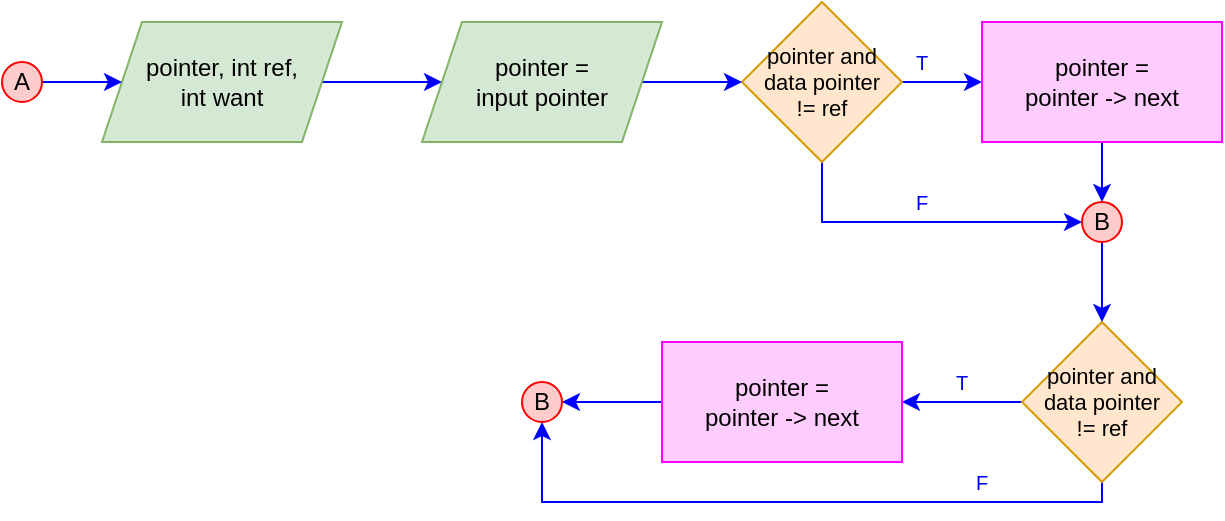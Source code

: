 <mxfile version="20.8.11" type="device" pages="3"><diagram id="GU_egi--gNR71cNjjw7K" name="Updatenode"><mxGraphModel dx="779" dy="653" grid="1" gridSize="10" guides="1" tooltips="1" connect="1" arrows="1" fold="1" page="1" pageScale="1" pageWidth="827" pageHeight="1169" math="0" shadow="0"><root><mxCell id="0"/><mxCell id="1" parent="0"/><mxCell id="Be-Ru1AH4h_CS0MMZ9yy-10" style="edgeStyle=orthogonalEdgeStyle;shape=connector;rounded=0;orthogonalLoop=1;jettySize=auto;html=1;labelBackgroundColor=default;strokeColor=#0000FF;fontFamily=Helvetica;fontSize=10;fontColor=#000000;endArrow=classic;" edge="1" parent="1" source="ZA9F1uUjbqdG_raDn0ou-7" target="Be-Ru1AH4h_CS0MMZ9yy-9"><mxGeometry relative="1" as="geometry"/></mxCell><mxCell id="ZA9F1uUjbqdG_raDn0ou-7" value="pointer, int ref, &lt;br&gt;int want" style="shape=parallelogram;perimeter=parallelogramPerimeter;whiteSpace=wrap;html=1;fixedSize=1;fillColor=#d5e8d4;strokeColor=#82b366;" parent="1" vertex="1"><mxGeometry x="120" y="40" width="120" height="60" as="geometry"/></mxCell><mxCell id="Be-Ru1AH4h_CS0MMZ9yy-12" style="edgeStyle=orthogonalEdgeStyle;shape=connector;rounded=0;orthogonalLoop=1;jettySize=auto;html=1;labelBackgroundColor=default;strokeColor=#0000FF;fontFamily=Helvetica;fontSize=10;fontColor=#000000;endArrow=classic;" edge="1" parent="1" source="ZA9F1uUjbqdG_raDn0ou-27" target="ZA9F1uUjbqdG_raDn0ou-32"><mxGeometry relative="1" as="geometry"/></mxCell><mxCell id="1KVM7Ky1L7DlG7SkCun3-12" style="edgeStyle=orthogonalEdgeStyle;shape=connector;rounded=0;orthogonalLoop=1;jettySize=auto;html=1;labelBackgroundColor=default;strokeColor=#0000FF;fontFamily=Helvetica;fontSize=10;fontColor=#000000;endArrow=classic;" edge="1" parent="1" source="ZA9F1uUjbqdG_raDn0ou-27" target="1KVM7Ky1L7DlG7SkCun3-7"><mxGeometry relative="1" as="geometry"><Array as="points"><mxPoint x="480" y="140"/></Array></mxGeometry></mxCell><mxCell id="ZA9F1uUjbqdG_raDn0ou-27" value="pointer and&lt;br&gt;data pointer&lt;br&gt;!= ref" style="rhombus;whiteSpace=wrap;html=1;strokeColor=#d79b00;fontFamily=Helvetica;fontSize=11;fillColor=#ffe6cc;" parent="1" vertex="1"><mxGeometry x="440" y="30" width="80" height="80" as="geometry"/></mxCell><mxCell id="1KVM7Ky1L7DlG7SkCun3-9" value="" style="edgeStyle=orthogonalEdgeStyle;shape=connector;rounded=0;orthogonalLoop=1;jettySize=auto;html=1;labelBackgroundColor=default;strokeColor=#0000FF;fontFamily=Helvetica;fontSize=10;fontColor=#000000;endArrow=classic;" edge="1" parent="1" source="ZA9F1uUjbqdG_raDn0ou-32" target="1KVM7Ky1L7DlG7SkCun3-7"><mxGeometry relative="1" as="geometry"/></mxCell><mxCell id="ZA9F1uUjbqdG_raDn0ou-32" value="pointer =&lt;br&gt;pointer -&amp;gt; next" style="whiteSpace=wrap;html=1;fillColor=#FFCCFF;strokeColor=#FF00FF;" parent="1" vertex="1"><mxGeometry x="560.0" y="40" width="120" height="60" as="geometry"/></mxCell><mxCell id="Be-Ru1AH4h_CS0MMZ9yy-8" value="" style="edgeStyle=orthogonalEdgeStyle;shape=connector;rounded=0;orthogonalLoop=1;jettySize=auto;html=1;labelBackgroundColor=default;strokeColor=#0000FF;fontFamily=Helvetica;fontSize=10;fontColor=#000000;endArrow=classic;" edge="1" parent="1" source="Be-Ru1AH4h_CS0MMZ9yy-1" target="ZA9F1uUjbqdG_raDn0ou-7"><mxGeometry relative="1" as="geometry"/></mxCell><mxCell id="Be-Ru1AH4h_CS0MMZ9yy-1" value="A" style="ellipse;whiteSpace=wrap;html=1;aspect=fixed;strokeColor=#FF0000;fontFamily=Helvetica;fontSize=12;fontColor=default;fillColor=#FFCCCC;" vertex="1" parent="1"><mxGeometry x="70" y="60" width="20" height="20" as="geometry"/></mxCell><mxCell id="Be-Ru1AH4h_CS0MMZ9yy-11" style="edgeStyle=orthogonalEdgeStyle;shape=connector;rounded=0;orthogonalLoop=1;jettySize=auto;html=1;labelBackgroundColor=default;strokeColor=#0000FF;fontFamily=Helvetica;fontSize=10;fontColor=#000000;endArrow=classic;" edge="1" parent="1" source="Be-Ru1AH4h_CS0MMZ9yy-9" target="ZA9F1uUjbqdG_raDn0ou-27"><mxGeometry relative="1" as="geometry"/></mxCell><mxCell id="Be-Ru1AH4h_CS0MMZ9yy-9" value="pointer = &lt;br&gt;input pointer" style="shape=parallelogram;perimeter=parallelogramPerimeter;whiteSpace=wrap;html=1;fixedSize=1;fillColor=#d5e8d4;strokeColor=#82b366;" vertex="1" parent="1"><mxGeometry x="280" y="40" width="120" height="60" as="geometry"/></mxCell><mxCell id="Be-Ru1AH4h_CS0MMZ9yy-16" value="" style="edgeStyle=orthogonalEdgeStyle;shape=connector;rounded=0;orthogonalLoop=1;jettySize=auto;html=1;labelBackgroundColor=default;strokeColor=#0000FF;fontFamily=Helvetica;fontSize=10;fontColor=#000000;endArrow=classic;" edge="1" parent="1" source="Be-Ru1AH4h_CS0MMZ9yy-13" target="Be-Ru1AH4h_CS0MMZ9yy-15"><mxGeometry relative="1" as="geometry"/></mxCell><mxCell id="1KVM7Ky1L7DlG7SkCun3-5" style="edgeStyle=orthogonalEdgeStyle;shape=connector;rounded=0;orthogonalLoop=1;jettySize=auto;html=1;labelBackgroundColor=default;strokeColor=#0000FF;fontFamily=Helvetica;fontSize=10;fontColor=#000000;endArrow=classic;" edge="1" parent="1" source="Be-Ru1AH4h_CS0MMZ9yy-13" target="1KVM7Ky1L7DlG7SkCun3-3"><mxGeometry relative="1" as="geometry"><Array as="points"><mxPoint x="620" y="280"/><mxPoint x="340" y="280"/></Array></mxGeometry></mxCell><mxCell id="Be-Ru1AH4h_CS0MMZ9yy-13" value="pointer and&lt;br&gt;data pointer&lt;br&gt;!= ref" style="rhombus;whiteSpace=wrap;html=1;strokeColor=#d79b00;fontFamily=Helvetica;fontSize=11;fillColor=#ffe6cc;" vertex="1" parent="1"><mxGeometry x="580" y="190" width="80" height="80" as="geometry"/></mxCell><mxCell id="1KVM7Ky1L7DlG7SkCun3-4" value="" style="edgeStyle=orthogonalEdgeStyle;shape=connector;rounded=0;orthogonalLoop=1;jettySize=auto;html=1;labelBackgroundColor=default;strokeColor=#0000FF;fontFamily=Helvetica;fontSize=10;fontColor=#000000;endArrow=classic;" edge="1" parent="1" source="Be-Ru1AH4h_CS0MMZ9yy-15" target="1KVM7Ky1L7DlG7SkCun3-3"><mxGeometry relative="1" as="geometry"/></mxCell><mxCell id="Be-Ru1AH4h_CS0MMZ9yy-15" value="pointer =&lt;br&gt;pointer -&amp;gt; next" style="whiteSpace=wrap;html=1;fillColor=#FFCCFF;strokeColor=#FF00FF;" vertex="1" parent="1"><mxGeometry x="400.0" y="200" width="120" height="60" as="geometry"/></mxCell><mxCell id="1KVM7Ky1L7DlG7SkCun3-1" value="&lt;font color=&quot;#0000ff&quot;&gt;&lt;span style=&quot;font-size: 10px;&quot;&gt;T&lt;/span&gt;&lt;/font&gt;" style="text;strokeColor=none;fillColor=none;align=center;verticalAlign=middle;spacingLeft=4;spacingRight=4;overflow=hidden;points=[[0,0.5],[1,0.5]];portConstraint=eastwest;rotatable=0;whiteSpace=wrap;html=1;fontFamily=Helvetica;fontSize=11;fontColor=default;" vertex="1" parent="1"><mxGeometry x="490" y="50" width="80" height="20" as="geometry"/></mxCell><mxCell id="1KVM7Ky1L7DlG7SkCun3-2" value="&lt;font color=&quot;#0000ff&quot;&gt;&lt;span style=&quot;font-size: 10px;&quot;&gt;T&lt;/span&gt;&lt;/font&gt;" style="text;strokeColor=none;fillColor=none;align=center;verticalAlign=middle;spacingLeft=4;spacingRight=4;overflow=hidden;points=[[0,0.5],[1,0.5]];portConstraint=eastwest;rotatable=0;whiteSpace=wrap;html=1;fontFamily=Helvetica;fontSize=11;fontColor=default;" vertex="1" parent="1"><mxGeometry x="510" y="210" width="80" height="20" as="geometry"/></mxCell><mxCell id="1KVM7Ky1L7DlG7SkCun3-3" value="B" style="ellipse;whiteSpace=wrap;html=1;aspect=fixed;strokeColor=#FF0000;fontFamily=Helvetica;fontSize=12;fontColor=default;fillColor=#FFCCCC;" vertex="1" parent="1"><mxGeometry x="330" y="220" width="20" height="20" as="geometry"/></mxCell><mxCell id="1KVM7Ky1L7DlG7SkCun3-11" value="" style="edgeStyle=orthogonalEdgeStyle;shape=connector;rounded=0;orthogonalLoop=1;jettySize=auto;html=1;labelBackgroundColor=default;strokeColor=#0000FF;fontFamily=Helvetica;fontSize=10;fontColor=#000000;endArrow=classic;" edge="1" parent="1" source="1KVM7Ky1L7DlG7SkCun3-7" target="Be-Ru1AH4h_CS0MMZ9yy-13"><mxGeometry relative="1" as="geometry"/></mxCell><mxCell id="1KVM7Ky1L7DlG7SkCun3-7" value="B" style="ellipse;whiteSpace=wrap;html=1;aspect=fixed;strokeColor=#FF0000;fontFamily=Helvetica;fontSize=12;fontColor=default;fillColor=#FFCCCC;" vertex="1" parent="1"><mxGeometry x="610" y="130" width="20" height="20" as="geometry"/></mxCell><mxCell id="1KVM7Ky1L7DlG7SkCun3-13" value="&lt;font color=&quot;#0000ff&quot;&gt;&lt;span style=&quot;font-size: 10px;&quot;&gt;F&lt;/span&gt;&lt;/font&gt;" style="text;strokeColor=none;fillColor=none;align=center;verticalAlign=middle;spacingLeft=4;spacingRight=4;overflow=hidden;points=[[0,0.5],[1,0.5]];portConstraint=eastwest;rotatable=0;whiteSpace=wrap;html=1;fontFamily=Helvetica;fontSize=11;fontColor=default;" vertex="1" parent="1"><mxGeometry x="490" y="120" width="80" height="20" as="geometry"/></mxCell><mxCell id="1KVM7Ky1L7DlG7SkCun3-14" value="&lt;font color=&quot;#0000ff&quot;&gt;&lt;span style=&quot;font-size: 10px;&quot;&gt;F&lt;/span&gt;&lt;/font&gt;" style="text;strokeColor=none;fillColor=none;align=center;verticalAlign=middle;spacingLeft=4;spacingRight=4;overflow=hidden;points=[[0,0.5],[1,0.5]];portConstraint=eastwest;rotatable=0;whiteSpace=wrap;html=1;fontFamily=Helvetica;fontSize=11;fontColor=default;" vertex="1" parent="1"><mxGeometry x="520" y="260" width="80" height="20" as="geometry"/></mxCell></root></mxGraphModel></diagram><diagram id="8qt4sBzonNo2YansBT2O" name="Swapnode"><mxGraphModel dx="974" dy="816" grid="1" gridSize="10" guides="1" tooltips="1" connect="1" arrows="1" fold="1" page="1" pageScale="1" pageWidth="827" pageHeight="1169" math="0" shadow="0"><root><mxCell id="0"/><mxCell id="1" parent="0"/><mxCell id="9kei2vdz_w2br5iMasSj-2" style="edgeStyle=orthogonalEdgeStyle;shape=connector;rounded=0;orthogonalLoop=1;jettySize=auto;html=1;labelBackgroundColor=default;strokeColor=#0000FF;fontFamily=Helvetica;fontSize=10;fontColor=#0000FF;endArrow=classic;" edge="1" parent="1" source="N9FFCZuyE1t-BTBvILmB-1" target="CkhyXCvIacS_hsDITM0e-1"><mxGeometry relative="1" as="geometry"/></mxCell><mxCell id="N9FFCZuyE1t-BTBvILmB-1" value="&lt;font style=&quot;font-size: 10px;&quot;&gt;firstNode = pointer, secondNode =pointer&lt;br&gt;, prevFirst = null, prevSecond = null&lt;/font&gt;" style="shape=parallelogram;perimeter=parallelogramPerimeter;whiteSpace=wrap;html=1;fixedSize=1;fillColor=#d5e8d4;strokeColor=#82b366;" vertex="1" parent="1"><mxGeometry x="210" y="130.04" width="120" height="60" as="geometry"/></mxCell><mxCell id="82Wui0aEu8Pwt8Sj-h58-1" style="edgeStyle=orthogonalEdgeStyle;shape=connector;rounded=0;orthogonalLoop=1;jettySize=auto;html=1;labelBackgroundColor=default;strokeColor=#0000FF;fontFamily=Helvetica;fontSize=10;fontColor=#0000FF;endArrow=classic;" edge="1" parent="1" source="CkhyXCvIacS_hsDITM0e-1" target="bXOn1pj-3F37wzmZ36vM-1"><mxGeometry relative="1" as="geometry"/></mxCell><mxCell id="82Wui0aEu8Pwt8Sj-h58-12" style="edgeStyle=orthogonalEdgeStyle;shape=connector;rounded=0;orthogonalLoop=1;jettySize=auto;html=1;labelBackgroundColor=default;strokeColor=#0000FF;fontFamily=Helvetica;fontSize=10;fontColor=#0000FF;endArrow=classic;" edge="1" parent="1" source="CkhyXCvIacS_hsDITM0e-1" target="82Wui0aEu8Pwt8Sj-h58-14"><mxGeometry relative="1" as="geometry"/></mxCell><mxCell id="CkhyXCvIacS_hsDITM0e-1" value="firstNode&lt;br&gt;and&lt;br&gt;data firstNode&lt;br&gt;!= input&lt;br&gt;" style="rhombus;whiteSpace=wrap;html=1;strokeColor=#d79b00;fontFamily=Helvetica;fontSize=11;fillColor=#ffe6cc;" vertex="1" parent="1"><mxGeometry x="230" y="240.04" width="80" height="80" as="geometry"/></mxCell><mxCell id="724N3sSaftlefJUacGpt-2" style="edgeStyle=orthogonalEdgeStyle;shape=connector;rounded=0;orthogonalLoop=1;jettySize=auto;html=1;labelBackgroundColor=default;strokeColor=#0000FF;fontFamily=Helvetica;fontSize=10;fontColor=#0000FF;endArrow=classic;" edge="1" parent="1" source="724N3sSaftlefJUacGpt-1" target="724N3sSaftlefJUacGpt-5"><mxGeometry relative="1" as="geometry"/></mxCell><mxCell id="724N3sSaftlefJUacGpt-1" value="A" style="ellipse;whiteSpace=wrap;html=1;aspect=fixed;strokeColor=#FF0000;fontFamily=Helvetica;fontSize=12;fontColor=default;fillColor=#FFCCCC;" vertex="1" parent="1"><mxGeometry x="40" y="150.04" width="20" height="20" as="geometry"/></mxCell><mxCell id="724N3sSaftlefJUacGpt-6" style="edgeStyle=orthogonalEdgeStyle;shape=connector;rounded=0;orthogonalLoop=1;jettySize=auto;html=1;labelBackgroundColor=default;strokeColor=#0000FF;fontFamily=Helvetica;fontSize=10;fontColor=#0000FF;endArrow=classic;" edge="1" parent="1" source="724N3sSaftlefJUacGpt-5" target="N9FFCZuyE1t-BTBvILmB-1"><mxGeometry relative="1" as="geometry"/></mxCell><mxCell id="82Wui0aEu8Pwt8Sj-h58-52" style="edgeStyle=orthogonalEdgeStyle;shape=connector;rounded=0;orthogonalLoop=1;jettySize=auto;html=1;labelBackgroundColor=default;strokeColor=#0000FF;fontFamily=Helvetica;fontSize=10;fontColor=#0000FF;endArrow=classic;" edge="1" parent="1" source="724N3sSaftlefJUacGpt-5" target="82Wui0aEu8Pwt8Sj-h58-49"><mxGeometry relative="1" as="geometry"><Array as="points"><mxPoint x="130" y="90.04"/><mxPoint x="2090" y="90.04"/></Array></mxGeometry></mxCell><mxCell id="724N3sSaftlefJUacGpt-5" value="input = null&lt;br&gt;or&lt;br&gt;input = input" style="rhombus;whiteSpace=wrap;html=1;strokeColor=#d79b00;fontFamily=Helvetica;fontSize=11;fillColor=#ffe6cc;" vertex="1" parent="1"><mxGeometry x="90" y="120.04" width="80" height="80" as="geometry"/></mxCell><mxCell id="9kei2vdz_w2br5iMasSj-1" value="&lt;font color=&quot;#0000ff&quot;&gt;&lt;span style=&quot;font-size: 10px;&quot;&gt;F&lt;/span&gt;&lt;/font&gt;" style="text;strokeColor=none;fillColor=none;align=center;verticalAlign=middle;spacingLeft=4;spacingRight=4;overflow=hidden;points=[[0,0.5],[1,0.5]];portConstraint=eastwest;rotatable=0;whiteSpace=wrap;html=1;fontFamily=Helvetica;fontSize=11;fontColor=default;" vertex="1" parent="1"><mxGeometry x="150" y="140.04" width="80" height="20" as="geometry"/></mxCell><mxCell id="82Wui0aEu8Pwt8Sj-h58-4" value="" style="edgeStyle=orthogonalEdgeStyle;shape=connector;rounded=0;orthogonalLoop=1;jettySize=auto;html=1;labelBackgroundColor=default;strokeColor=#0000FF;fontFamily=Helvetica;fontSize=10;fontColor=#0000FF;endArrow=classic;" edge="1" parent="1" source="bXOn1pj-3F37wzmZ36vM-1" target="82Wui0aEu8Pwt8Sj-h58-3"><mxGeometry relative="1" as="geometry"/></mxCell><mxCell id="bXOn1pj-3F37wzmZ36vM-1" value="prevFirst = firstNode" style="whiteSpace=wrap;html=1;fillColor=#FFCCFF;strokeColor=#FF00FF;" vertex="1" parent="1"><mxGeometry x="370.0" y="250.04" width="120" height="60" as="geometry"/></mxCell><mxCell id="82Wui0aEu8Pwt8Sj-h58-2" value="&lt;font color=&quot;#0000ff&quot;&gt;&lt;span style=&quot;font-size: 10px;&quot;&gt;T&lt;/span&gt;&lt;/font&gt;" style="text;strokeColor=none;fillColor=none;align=center;verticalAlign=middle;spacingLeft=4;spacingRight=4;overflow=hidden;points=[[0,0.5],[1,0.5]];portConstraint=eastwest;rotatable=0;whiteSpace=wrap;html=1;fontFamily=Helvetica;fontSize=11;fontColor=default;" vertex="1" parent="1"><mxGeometry x="300" y="260.04" width="80" height="20" as="geometry"/></mxCell><mxCell id="82Wui0aEu8Pwt8Sj-h58-16" style="edgeStyle=orthogonalEdgeStyle;shape=connector;rounded=0;orthogonalLoop=1;jettySize=auto;html=1;labelBackgroundColor=default;strokeColor=#0000FF;fontFamily=Helvetica;fontSize=10;fontColor=#0000FF;endArrow=classic;" edge="1" parent="1" source="82Wui0aEu8Pwt8Sj-h58-3" target="82Wui0aEu8Pwt8Sj-h58-14"><mxGeometry relative="1" as="geometry"><Array as="points"><mxPoint x="590" y="360.04"/></Array></mxGeometry></mxCell><mxCell id="82Wui0aEu8Pwt8Sj-h58-3" value="firstNode = &lt;br&gt;firstNode -&amp;gt; next" style="whiteSpace=wrap;html=1;fillColor=#FFCCFF;strokeColor=#FF00FF;" vertex="1" parent="1"><mxGeometry x="530.0" y="250.04" width="120" height="60" as="geometry"/></mxCell><mxCell id="82Wui0aEu8Pwt8Sj-h58-6" style="edgeStyle=orthogonalEdgeStyle;shape=connector;rounded=0;orthogonalLoop=1;jettySize=auto;html=1;labelBackgroundColor=default;strokeColor=#0000FF;fontFamily=Helvetica;fontSize=10;fontColor=#0000FF;endArrow=classic;" edge="1" source="82Wui0aEu8Pwt8Sj-h58-7" target="82Wui0aEu8Pwt8Sj-h58-9" parent="1"><mxGeometry relative="1" as="geometry"/></mxCell><mxCell id="82Wui0aEu8Pwt8Sj-h58-55" style="edgeStyle=orthogonalEdgeStyle;shape=connector;rounded=0;orthogonalLoop=1;jettySize=auto;html=1;labelBackgroundColor=default;strokeColor=#0000FF;fontFamily=Helvetica;fontSize=10;fontColor=#0000FF;endArrow=classic;" edge="1" parent="1" source="82Wui0aEu8Pwt8Sj-h58-7" target="82Wui0aEu8Pwt8Sj-h58-58"><mxGeometry relative="1" as="geometry"><Array as="points"><mxPoint x="270" y="510"/><mxPoint x="730" y="510"/></Array></mxGeometry></mxCell><mxCell id="82Wui0aEu8Pwt8Sj-h58-7" value="secondNode&lt;br&gt;and&lt;br&gt;datasecond&lt;br&gt;Node&lt;br&gt;!= input" style="rhombus;whiteSpace=wrap;html=1;strokeColor=#d79b00;fontFamily=Helvetica;fontSize=11;fillColor=#ffe6cc;" vertex="1" parent="1"><mxGeometry x="230" y="400.04" width="80" height="80" as="geometry"/></mxCell><mxCell id="82Wui0aEu8Pwt8Sj-h58-8" value="" style="edgeStyle=orthogonalEdgeStyle;shape=connector;rounded=0;orthogonalLoop=1;jettySize=auto;html=1;labelBackgroundColor=default;strokeColor=#0000FF;fontFamily=Helvetica;fontSize=10;fontColor=#0000FF;endArrow=classic;" edge="1" source="82Wui0aEu8Pwt8Sj-h58-9" target="82Wui0aEu8Pwt8Sj-h58-11" parent="1"><mxGeometry relative="1" as="geometry"/></mxCell><mxCell id="82Wui0aEu8Pwt8Sj-h58-9" value="prevSecond = secondNode" style="whiteSpace=wrap;html=1;fillColor=#FFCCFF;strokeColor=#FF00FF;" vertex="1" parent="1"><mxGeometry x="370.0" y="410.04" width="120" height="60" as="geometry"/></mxCell><mxCell id="82Wui0aEu8Pwt8Sj-h58-10" value="&lt;font color=&quot;#0000ff&quot;&gt;&lt;span style=&quot;font-size: 10px;&quot;&gt;T&lt;/span&gt;&lt;/font&gt;" style="text;strokeColor=none;fillColor=none;align=center;verticalAlign=middle;spacingLeft=4;spacingRight=4;overflow=hidden;points=[[0,0.5],[1,0.5]];portConstraint=eastwest;rotatable=0;whiteSpace=wrap;html=1;fontFamily=Helvetica;fontSize=11;fontColor=default;" vertex="1" parent="1"><mxGeometry x="300" y="420.04" width="80" height="20" as="geometry"/></mxCell><mxCell id="82Wui0aEu8Pwt8Sj-h58-18" style="edgeStyle=orthogonalEdgeStyle;shape=connector;rounded=0;orthogonalLoop=1;jettySize=auto;html=1;labelBackgroundColor=default;strokeColor=#0000FF;fontFamily=Helvetica;fontSize=10;fontColor=#0000FF;endArrow=classic;startArrow=none;" edge="1" parent="1" source="82Wui0aEu8Pwt8Sj-h58-58" target="82Wui0aEu8Pwt8Sj-h58-17"><mxGeometry relative="1" as="geometry"><Array as="points"/></mxGeometry></mxCell><mxCell id="82Wui0aEu8Pwt8Sj-h58-61" value="" style="edgeStyle=orthogonalEdgeStyle;shape=connector;rounded=0;orthogonalLoop=1;jettySize=auto;html=1;labelBackgroundColor=default;strokeColor=#0000FF;fontFamily=Helvetica;fontSize=10;fontColor=#0000FF;endArrow=classic;" edge="1" parent="1" source="82Wui0aEu8Pwt8Sj-h58-11" target="82Wui0aEu8Pwt8Sj-h58-58"><mxGeometry relative="1" as="geometry"/></mxCell><mxCell id="82Wui0aEu8Pwt8Sj-h58-11" value="secondNode = secondNode -&amp;gt; next" style="whiteSpace=wrap;html=1;fillColor=#FFCCFF;strokeColor=#FF00FF;" vertex="1" parent="1"><mxGeometry x="530.0" y="410.04" width="120" height="60" as="geometry"/></mxCell><mxCell id="82Wui0aEu8Pwt8Sj-h58-13" value="&lt;font color=&quot;#0000ff&quot;&gt;&lt;span style=&quot;font-size: 10px;&quot;&gt;F&lt;/span&gt;&lt;/font&gt;" style="text;strokeColor=none;fillColor=none;align=center;verticalAlign=middle;spacingLeft=4;spacingRight=4;overflow=hidden;points=[[0,0.5],[1,0.5]];portConstraint=eastwest;rotatable=0;whiteSpace=wrap;html=1;fontFamily=Helvetica;fontSize=11;fontColor=default;" vertex="1" parent="1"><mxGeometry x="250" y="320.04" width="80" height="20" as="geometry"/></mxCell><mxCell id="82Wui0aEu8Pwt8Sj-h58-15" style="edgeStyle=orthogonalEdgeStyle;shape=connector;rounded=0;orthogonalLoop=1;jettySize=auto;html=1;labelBackgroundColor=default;strokeColor=#0000FF;fontFamily=Helvetica;fontSize=10;fontColor=#0000FF;endArrow=classic;" edge="1" parent="1" source="82Wui0aEu8Pwt8Sj-h58-14" target="82Wui0aEu8Pwt8Sj-h58-7"><mxGeometry relative="1" as="geometry"/></mxCell><mxCell id="82Wui0aEu8Pwt8Sj-h58-14" value="" style="ellipse;whiteSpace=wrap;html=1;aspect=fixed;strokeColor=#FF0000;fontFamily=Helvetica;fontSize=12;fontColor=default;fillColor=#FFCCCC;" vertex="1" parent="1"><mxGeometry x="260" y="350.04" width="20" height="20" as="geometry"/></mxCell><mxCell id="82Wui0aEu8Pwt8Sj-h58-20" style="edgeStyle=orthogonalEdgeStyle;shape=connector;rounded=0;orthogonalLoop=1;jettySize=auto;html=1;labelBackgroundColor=default;strokeColor=#0000FF;fontFamily=Helvetica;fontSize=10;fontColor=#0000FF;endArrow=classic;" edge="1" parent="1" source="82Wui0aEu8Pwt8Sj-h58-17" target="82Wui0aEu8Pwt8Sj-h58-19"><mxGeometry relative="1" as="geometry"/></mxCell><mxCell id="82Wui0aEu8Pwt8Sj-h58-17" value="firstNode = NULL || secondNode = NULL" style="rhombus;whiteSpace=wrap;html=1;strokeColor=#d79b00;fontFamily=Helvetica;fontSize=11;fillColor=#ffe6cc;" vertex="1" parent="1"><mxGeometry x="690" y="120.04" width="80" height="80" as="geometry"/></mxCell><mxCell id="82Wui0aEu8Pwt8Sj-h58-24" style="edgeStyle=orthogonalEdgeStyle;shape=connector;rounded=0;orthogonalLoop=1;jettySize=auto;html=1;labelBackgroundColor=default;strokeColor=#0000FF;fontFamily=Helvetica;fontSize=10;fontColor=#0000FF;endArrow=classic;" edge="1" parent="1" source="82Wui0aEu8Pwt8Sj-h58-19" target="82Wui0aEu8Pwt8Sj-h58-23"><mxGeometry relative="1" as="geometry"/></mxCell><mxCell id="82Wui0aEu8Pwt8Sj-h58-26" style="edgeStyle=orthogonalEdgeStyle;shape=connector;rounded=0;orthogonalLoop=1;jettySize=auto;html=1;labelBackgroundColor=default;strokeColor=#0000FF;fontFamily=Helvetica;fontSize=10;fontColor=#0000FF;endArrow=classic;" edge="1" parent="1" source="82Wui0aEu8Pwt8Sj-h58-19" target="82Wui0aEu8Pwt8Sj-h58-25"><mxGeometry relative="1" as="geometry"><Array as="points"><mxPoint x="850" y="280.04"/></Array></mxGeometry></mxCell><mxCell id="82Wui0aEu8Pwt8Sj-h58-19" value="prevFirst" style="rhombus;whiteSpace=wrap;html=1;strokeColor=#d79b00;fontFamily=Helvetica;fontSize=11;fillColor=#ffe6cc;" vertex="1" parent="1"><mxGeometry x="810" y="120.04" width="80" height="80" as="geometry"/></mxCell><mxCell id="82Wui0aEu8Pwt8Sj-h58-21" value="&lt;font color=&quot;#0000ff&quot;&gt;&lt;span style=&quot;font-size: 10px;&quot;&gt;F&lt;/span&gt;&lt;/font&gt;" style="text;strokeColor=none;fillColor=none;align=center;verticalAlign=middle;spacingLeft=4;spacingRight=4;overflow=hidden;points=[[0,0.5],[1,0.5]];portConstraint=eastwest;rotatable=0;whiteSpace=wrap;html=1;fontFamily=Helvetica;fontSize=11;fontColor=default;" vertex="1" parent="1"><mxGeometry x="750" y="140.04" width="80" height="20" as="geometry"/></mxCell><mxCell id="82Wui0aEu8Pwt8Sj-h58-30" style="edgeStyle=orthogonalEdgeStyle;shape=connector;rounded=0;orthogonalLoop=1;jettySize=auto;html=1;labelBackgroundColor=default;strokeColor=#0000FF;fontFamily=Helvetica;fontSize=10;fontColor=#0000FF;endArrow=classic;" edge="1" parent="1" source="82Wui0aEu8Pwt8Sj-h58-23" target="82Wui0aEu8Pwt8Sj-h58-29"><mxGeometry relative="1" as="geometry"/></mxCell><mxCell id="82Wui0aEu8Pwt8Sj-h58-23" value="prevFirst -&amp;gt; next = secondNode" style="whiteSpace=wrap;html=1;fillColor=#FFCCFF;strokeColor=#FF00FF;" vertex="1" parent="1"><mxGeometry x="930.0" y="130.04" width="120" height="60" as="geometry"/></mxCell><mxCell id="82Wui0aEu8Pwt8Sj-h58-32" style="edgeStyle=orthogonalEdgeStyle;shape=connector;rounded=0;orthogonalLoop=1;jettySize=auto;html=1;labelBackgroundColor=default;strokeColor=#0000FF;fontFamily=Helvetica;fontSize=10;fontColor=#0000FF;endArrow=classic;" edge="1" parent="1" source="82Wui0aEu8Pwt8Sj-h58-25" target="82Wui0aEu8Pwt8Sj-h58-29"><mxGeometry relative="1" as="geometry"/></mxCell><mxCell id="82Wui0aEu8Pwt8Sj-h58-25" value="pointer = secondNode" style="whiteSpace=wrap;html=1;fillColor=#FFCCFF;strokeColor=#FF00FF;" vertex="1" parent="1"><mxGeometry x="930.0" y="250.04" width="120" height="60" as="geometry"/></mxCell><mxCell id="82Wui0aEu8Pwt8Sj-h58-34" style="edgeStyle=orthogonalEdgeStyle;shape=connector;rounded=0;orthogonalLoop=1;jettySize=auto;html=1;labelBackgroundColor=default;strokeColor=#0000FF;fontFamily=Helvetica;fontSize=10;fontColor=#0000FF;endArrow=classic;" edge="1" parent="1" source="82Wui0aEu8Pwt8Sj-h58-27" target="82Wui0aEu8Pwt8Sj-h58-33"><mxGeometry relative="1" as="geometry"/></mxCell><mxCell id="82Wui0aEu8Pwt8Sj-h58-36" style="edgeStyle=orthogonalEdgeStyle;shape=connector;rounded=0;orthogonalLoop=1;jettySize=auto;html=1;labelBackgroundColor=default;strokeColor=#0000FF;fontFamily=Helvetica;fontSize=10;fontColor=#0000FF;endArrow=classic;" edge="1" parent="1" source="82Wui0aEu8Pwt8Sj-h58-27" target="82Wui0aEu8Pwt8Sj-h58-35"><mxGeometry relative="1" as="geometry"><Array as="points"><mxPoint x="1170" y="280.04"/></Array></mxGeometry></mxCell><mxCell id="82Wui0aEu8Pwt8Sj-h58-27" value="prevFirst" style="rhombus;whiteSpace=wrap;html=1;strokeColor=#d79b00;fontFamily=Helvetica;fontSize=11;fillColor=#ffe6cc;" vertex="1" parent="1"><mxGeometry x="1130" y="120.04" width="80" height="80" as="geometry"/></mxCell><mxCell id="82Wui0aEu8Pwt8Sj-h58-31" style="edgeStyle=orthogonalEdgeStyle;shape=connector;rounded=0;orthogonalLoop=1;jettySize=auto;html=1;labelBackgroundColor=default;strokeColor=#0000FF;fontFamily=Helvetica;fontSize=10;fontColor=#0000FF;endArrow=classic;" edge="1" parent="1" source="82Wui0aEu8Pwt8Sj-h58-29" target="82Wui0aEu8Pwt8Sj-h58-27"><mxGeometry relative="1" as="geometry"/></mxCell><mxCell id="82Wui0aEu8Pwt8Sj-h58-29" value="" style="ellipse;whiteSpace=wrap;html=1;aspect=fixed;strokeColor=#FF0000;fontFamily=Helvetica;fontSize=12;fontColor=default;fillColor=#FFCCCC;" vertex="1" parent="1"><mxGeometry x="1080" y="150.04" width="20" height="20" as="geometry"/></mxCell><mxCell id="82Wui0aEu8Pwt8Sj-h58-39" style="edgeStyle=orthogonalEdgeStyle;shape=connector;rounded=0;orthogonalLoop=1;jettySize=auto;html=1;labelBackgroundColor=default;strokeColor=#0000FF;fontFamily=Helvetica;fontSize=10;fontColor=#0000FF;endArrow=classic;" edge="1" parent="1" source="82Wui0aEu8Pwt8Sj-h58-33" target="82Wui0aEu8Pwt8Sj-h58-37"><mxGeometry relative="1" as="geometry"/></mxCell><mxCell id="82Wui0aEu8Pwt8Sj-h58-33" value="prevSecond -&amp;gt; next = firstNode" style="whiteSpace=wrap;html=1;fillColor=#FFCCFF;strokeColor=#FF00FF;" vertex="1" parent="1"><mxGeometry x="1251" y="130.04" width="120" height="60" as="geometry"/></mxCell><mxCell id="82Wui0aEu8Pwt8Sj-h58-40" style="edgeStyle=orthogonalEdgeStyle;shape=connector;rounded=0;orthogonalLoop=1;jettySize=auto;html=1;labelBackgroundColor=default;strokeColor=#0000FF;fontFamily=Helvetica;fontSize=10;fontColor=#0000FF;endArrow=classic;" edge="1" parent="1" source="82Wui0aEu8Pwt8Sj-h58-35" target="82Wui0aEu8Pwt8Sj-h58-37"><mxGeometry relative="1" as="geometry"/></mxCell><mxCell id="82Wui0aEu8Pwt8Sj-h58-35" value="pointer = firstNode" style="whiteSpace=wrap;html=1;fillColor=#FFCCFF;strokeColor=#FF00FF;" vertex="1" parent="1"><mxGeometry x="1250" y="250.04" width="120" height="60" as="geometry"/></mxCell><mxCell id="82Wui0aEu8Pwt8Sj-h58-42" style="edgeStyle=orthogonalEdgeStyle;shape=connector;rounded=0;orthogonalLoop=1;jettySize=auto;html=1;labelBackgroundColor=default;strokeColor=#0000FF;fontFamily=Helvetica;fontSize=10;fontColor=#0000FF;endArrow=classic;" edge="1" parent="1" source="82Wui0aEu8Pwt8Sj-h58-37" target="82Wui0aEu8Pwt8Sj-h58-41"><mxGeometry relative="1" as="geometry"/></mxCell><mxCell id="82Wui0aEu8Pwt8Sj-h58-37" value="" style="ellipse;whiteSpace=wrap;html=1;aspect=fixed;strokeColor=#FF0000;fontFamily=Helvetica;fontSize=12;fontColor=default;fillColor=#FFCCCC;" vertex="1" parent="1"><mxGeometry x="1400" y="150.04" width="20" height="20" as="geometry"/></mxCell><mxCell id="82Wui0aEu8Pwt8Sj-h58-44" style="edgeStyle=orthogonalEdgeStyle;shape=connector;rounded=0;orthogonalLoop=1;jettySize=auto;html=1;labelBackgroundColor=default;strokeColor=#0000FF;fontFamily=Helvetica;fontSize=10;fontColor=#0000FF;endArrow=classic;" edge="1" parent="1" source="82Wui0aEu8Pwt8Sj-h58-41" target="82Wui0aEu8Pwt8Sj-h58-43"><mxGeometry relative="1" as="geometry"/></mxCell><mxCell id="82Wui0aEu8Pwt8Sj-h58-41" value="pointer temp" style="shape=parallelogram;perimeter=parallelogramPerimeter;whiteSpace=wrap;html=1;fixedSize=1;fillColor=#d5e8d4;strokeColor=#82b366;" vertex="1" parent="1"><mxGeometry x="1450" y="130.04" width="120" height="60" as="geometry"/></mxCell><mxCell id="82Wui0aEu8Pwt8Sj-h58-47" style="edgeStyle=orthogonalEdgeStyle;shape=connector;rounded=0;orthogonalLoop=1;jettySize=auto;html=1;labelBackgroundColor=default;strokeColor=#0000FF;fontFamily=Helvetica;fontSize=10;fontColor=#0000FF;endArrow=classic;" edge="1" parent="1" source="82Wui0aEu8Pwt8Sj-h58-43" target="82Wui0aEu8Pwt8Sj-h58-45"><mxGeometry relative="1" as="geometry"/></mxCell><mxCell id="82Wui0aEu8Pwt8Sj-h58-43" value="temp = &lt;br&gt;secondNode -&amp;gt; next" style="whiteSpace=wrap;html=1;fillColor=#FFCCFF;strokeColor=#FF00FF;" vertex="1" parent="1"><mxGeometry x="1610" y="130.04" width="120" height="60" as="geometry"/></mxCell><mxCell id="82Wui0aEu8Pwt8Sj-h58-48" style="edgeStyle=orthogonalEdgeStyle;shape=connector;rounded=0;orthogonalLoop=1;jettySize=auto;html=1;labelBackgroundColor=default;strokeColor=#0000FF;fontFamily=Helvetica;fontSize=10;fontColor=#0000FF;endArrow=classic;" edge="1" parent="1" source="82Wui0aEu8Pwt8Sj-h58-45" target="82Wui0aEu8Pwt8Sj-h58-46"><mxGeometry relative="1" as="geometry"/></mxCell><mxCell id="82Wui0aEu8Pwt8Sj-h58-45" value="secondNode -&amp;gt; next = firstNode -&amp;gt; next" style="whiteSpace=wrap;html=1;fillColor=#FFCCFF;strokeColor=#FF00FF;" vertex="1" parent="1"><mxGeometry x="1770" y="130.04" width="120" height="60" as="geometry"/></mxCell><mxCell id="82Wui0aEu8Pwt8Sj-h58-50" style="edgeStyle=orthogonalEdgeStyle;shape=connector;rounded=0;orthogonalLoop=1;jettySize=auto;html=1;labelBackgroundColor=default;strokeColor=#0000FF;fontFamily=Helvetica;fontSize=10;fontColor=#0000FF;endArrow=classic;" edge="1" parent="1" source="82Wui0aEu8Pwt8Sj-h58-46" target="82Wui0aEu8Pwt8Sj-h58-49"><mxGeometry relative="1" as="geometry"/></mxCell><mxCell id="82Wui0aEu8Pwt8Sj-h58-46" value="firstNode -&amp;gt; next = temp" style="whiteSpace=wrap;html=1;fillColor=#FFCCFF;strokeColor=#FF00FF;" vertex="1" parent="1"><mxGeometry x="1930" y="130.04" width="120" height="60" as="geometry"/></mxCell><mxCell id="82Wui0aEu8Pwt8Sj-h58-49" value="B" style="ellipse;whiteSpace=wrap;html=1;aspect=fixed;strokeColor=#FF0000;fontFamily=Helvetica;fontSize=12;fontColor=default;fillColor=#FFCCCC;" vertex="1" parent="1"><mxGeometry x="2080" y="150.04" width="20" height="20" as="geometry"/></mxCell><mxCell id="82Wui0aEu8Pwt8Sj-h58-53" value="&lt;font color=&quot;#0000ff&quot;&gt;&lt;span style=&quot;font-size: 10px;&quot;&gt;T&lt;/span&gt;&lt;/font&gt;" style="text;strokeColor=none;fillColor=none;align=center;verticalAlign=middle;spacingLeft=4;spacingRight=4;overflow=hidden;points=[[0,0.5],[1,0.5]];portConstraint=eastwest;rotatable=0;whiteSpace=wrap;html=1;fontFamily=Helvetica;fontSize=11;fontColor=default;" vertex="1" parent="1"><mxGeometry x="100" y="100.04" width="80" height="20" as="geometry"/></mxCell><mxCell id="82Wui0aEu8Pwt8Sj-h58-56" value="&lt;span style=&quot;font-size: 10px;&quot;&gt;check node = input&lt;/span&gt;" style="text;strokeColor=none;fillColor=none;align=center;verticalAlign=middle;spacingLeft=4;spacingRight=4;overflow=hidden;points=[[0,0.5],[1,0.5]];portConstraint=eastwest;rotatable=0;whiteSpace=wrap;html=1;fontFamily=Helvetica;fontSize=11;fontColor=default;" vertex="1" parent="1"><mxGeometry x="80" y="680" width="120" height="40" as="geometry"/></mxCell><mxCell id="82Wui0aEu8Pwt8Sj-h58-58" value="" style="ellipse;whiteSpace=wrap;html=1;aspect=fixed;strokeColor=#FF0000;fontFamily=Helvetica;fontSize=12;fontColor=default;fillColor=#FFCCCC;" vertex="1" parent="1"><mxGeometry x="720" y="430.04" width="20" height="20" as="geometry"/></mxCell><mxCell id="82Wui0aEu8Pwt8Sj-h58-65" style="edgeStyle=orthogonalEdgeStyle;shape=connector;rounded=0;orthogonalLoop=1;jettySize=auto;html=1;labelBackgroundColor=default;strokeColor=#0000FF;fontFamily=Helvetica;fontSize=10;fontColor=#0000FF;endArrow=classic;" edge="1" parent="1" source="82Wui0aEu8Pwt8Sj-h58-62" target="82Wui0aEu8Pwt8Sj-h58-63"><mxGeometry relative="1" as="geometry"/></mxCell><mxCell id="82Wui0aEu8Pwt8Sj-h58-62" value="Node" style="rounded=0;whiteSpace=wrap;html=1;fontFamily=Helvetica;fontSize=10;fillColor=#fff2cc;strokeColor=#d6b656;" vertex="1" parent="1"><mxGeometry x="80" y="600" width="120" height="60" as="geometry"/></mxCell><mxCell id="82Wui0aEu8Pwt8Sj-h58-66" style="edgeStyle=orthogonalEdgeStyle;shape=connector;rounded=0;orthogonalLoop=1;jettySize=auto;html=1;labelBackgroundColor=default;strokeColor=#0000FF;fontFamily=Helvetica;fontSize=10;fontColor=#0000FF;endArrow=classic;" edge="1" parent="1" source="82Wui0aEu8Pwt8Sj-h58-63" target="82Wui0aEu8Pwt8Sj-h58-64"><mxGeometry relative="1" as="geometry"/></mxCell><mxCell id="82Wui0aEu8Pwt8Sj-h58-63" value="Node -&amp;gt; next" style="rounded=0;whiteSpace=wrap;html=1;fontFamily=Helvetica;fontSize=10;fillColor=#fff2cc;strokeColor=#d6b656;" vertex="1" parent="1"><mxGeometry x="240" y="600" width="120" height="60" as="geometry"/></mxCell><mxCell id="82Wui0aEu8Pwt8Sj-h58-70" style="edgeStyle=orthogonalEdgeStyle;shape=connector;rounded=0;orthogonalLoop=1;jettySize=auto;html=1;labelBackgroundColor=default;strokeColor=#0000FF;fontFamily=Helvetica;fontSize=10;fontColor=#000000;endArrow=classic;" edge="1" parent="1" source="82Wui0aEu8Pwt8Sj-h58-64" target="82Wui0aEu8Pwt8Sj-h58-69"><mxGeometry relative="1" as="geometry"/></mxCell><mxCell id="82Wui0aEu8Pwt8Sj-h58-64" value="Node -&amp;gt; next -&amp;gt; next" style="rounded=0;whiteSpace=wrap;html=1;fontFamily=Helvetica;fontSize=10;fillColor=#fff2cc;strokeColor=#d6b656;" vertex="1" parent="1"><mxGeometry x="400" y="600" width="120" height="60" as="geometry"/></mxCell><mxCell id="82Wui0aEu8Pwt8Sj-h58-67" value="check node&lt;span style=&quot;font-size: 10px;&quot;&gt;-&amp;gt; next&lt;/span&gt;&lt;span style=&quot;font-size: 10px;&quot;&gt;&lt;br&gt;= input&lt;/span&gt;" style="text;strokeColor=none;fillColor=none;align=center;verticalAlign=middle;spacingLeft=4;spacingRight=4;overflow=hidden;points=[[0,0.5],[1,0.5]];portConstraint=eastwest;rotatable=0;whiteSpace=wrap;html=1;fontFamily=Helvetica;fontSize=11;fontColor=default;" vertex="1" parent="1"><mxGeometry x="240" y="680" width="120" height="40" as="geometry"/></mxCell><mxCell id="82Wui0aEu8Pwt8Sj-h58-68" value="check node -&amp;gt; next&amp;nbsp;&lt;br&gt;&lt;span style=&quot;border-color: var(--border-color); font-size: 10px;&quot;&gt;-&amp;gt; next = input&lt;/span&gt;" style="text;strokeColor=none;fillColor=none;align=center;verticalAlign=middle;spacingLeft=4;spacingRight=4;overflow=hidden;points=[[0,0.5],[1,0.5]];portConstraint=eastwest;rotatable=0;whiteSpace=wrap;html=1;fontFamily=Helvetica;fontSize=11;fontColor=default;" vertex="1" parent="1"><mxGeometry x="400" y="680" width="120" height="40" as="geometry"/></mxCell><mxCell id="82Wui0aEu8Pwt8Sj-h58-69" value="End" style="rounded=0;whiteSpace=wrap;html=1;fontFamily=Helvetica;fontSize=10;fillColor=#f8cecc;strokeColor=#b85450;" vertex="1" parent="1"><mxGeometry x="560" y="600" width="120" height="60" as="geometry"/></mxCell></root></mxGraphModel></diagram><diagram id="rHGF7g00Bn5Dnr6m65Nj" name="Showback"><mxGraphModel dx="1500" dy="663" grid="1" gridSize="10" guides="1" tooltips="1" connect="1" arrows="1" fold="1" page="1" pageScale="1" pageWidth="827" pageHeight="1169" math="0" shadow="0"><root><mxCell id="0"/><mxCell id="1" parent="0"/><mxCell id="-bzvgT8dJgVcEN8NfBM2-2" style="edgeStyle=orthogonalEdgeStyle;rounded=0;orthogonalLoop=1;jettySize=auto;html=1;fontSize=10;strokeColor=#0000FF;fontColor=#0000FF;" edge="1" parent="1" source="irzGYuIqdHE__J-sra0I-1" target="c5oZscLnzpaH2YrVQS_w-1"><mxGeometry relative="1" as="geometry"/></mxCell><mxCell id="ANaMwhuumgHoSJzMU0bw-10" style="edgeStyle=orthogonalEdgeStyle;shape=connector;rounded=0;orthogonalLoop=1;jettySize=auto;html=1;labelBackgroundColor=default;strokeColor=#0000FF;fontFamily=Helvetica;fontSize=10;fontColor=#0000FF;endArrow=classic;entryX=1;entryY=0.5;entryDx=0;entryDy=0;" edge="1" parent="1" source="irzGYuIqdHE__J-sra0I-1" target="ANaMwhuumgHoSJzMU0bw-3"><mxGeometry relative="1" as="geometry"><mxPoint x="180" y="330.0" as="targetPoint"/><Array as="points"><mxPoint x="160" y="120"/><mxPoint x="160" y="440"/></Array></mxGeometry></mxCell><mxCell id="irzGYuIqdHE__J-sra0I-1" value="input = null" style="rhombus;whiteSpace=wrap;html=1;strokeColor=#d79b00;fontFamily=Helvetica;fontSize=11;fillColor=#ffe6cc;" vertex="1" parent="1"><mxGeometry x="40" y="80" width="80" height="80" as="geometry"/></mxCell><mxCell id="-bzvgT8dJgVcEN8NfBM2-3" style="edgeStyle=orthogonalEdgeStyle;rounded=0;orthogonalLoop=1;jettySize=auto;html=1;fontSize=10;strokeColor=#0000FF;fontColor=#0000FF;" edge="1" parent="1" source="c5oZscLnzpaH2YrVQS_w-1" target="-bzvgT8dJgVcEN8NfBM2-1"><mxGeometry relative="1" as="geometry"/></mxCell><mxCell id="c5oZscLnzpaH2YrVQS_w-1" value="function()" style="whiteSpace=wrap;html=1;fillColor=#FFCCFF;strokeColor=#FF00FF;" vertex="1" parent="1"><mxGeometry x="20.0" y="200" width="120" height="60" as="geometry"/></mxCell><mxCell id="ANaMwhuumgHoSJzMU0bw-4" style="edgeStyle=orthogonalEdgeStyle;shape=connector;rounded=0;orthogonalLoop=1;jettySize=auto;html=1;labelBackgroundColor=default;strokeColor=#0000FF;fontFamily=Helvetica;fontSize=10;fontColor=#0000FF;endArrow=classic;" edge="1" parent="1" source="-bzvgT8dJgVcEN8NfBM2-1" target="ANaMwhuumgHoSJzMU0bw-3"><mxGeometry relative="1" as="geometry"/></mxCell><mxCell id="-bzvgT8dJgVcEN8NfBM2-1" value="write &lt;br&gt;&quot; data &quot;" style="rounded=0;whiteSpace=wrap;html=1;strokeColor=#FFD966;fontFamily=Helvetica;fontSize=11;fillColor=#FFFFCC;" vertex="1" parent="1"><mxGeometry x="20" y="320" width="120" height="60" as="geometry"/></mxCell><mxCell id="ANaMwhuumgHoSJzMU0bw-2" style="edgeStyle=orthogonalEdgeStyle;shape=connector;rounded=0;orthogonalLoop=1;jettySize=auto;html=1;labelBackgroundColor=default;strokeColor=#0000FF;fontFamily=Helvetica;fontSize=10;fontColor=#0000FF;endArrow=classic;" edge="1" parent="1" source="ANaMwhuumgHoSJzMU0bw-1" target="irzGYuIqdHE__J-sra0I-1"><mxGeometry relative="1" as="geometry"/></mxCell><mxCell id="ANaMwhuumgHoSJzMU0bw-1" value="A" style="ellipse;whiteSpace=wrap;html=1;aspect=fixed;strokeColor=#FF0000;fontFamily=Helvetica;fontSize=12;fontColor=default;fillColor=#FFCCCC;" vertex="1" parent="1"><mxGeometry x="70" y="30" width="20" height="20" as="geometry"/></mxCell><mxCell id="ANaMwhuumgHoSJzMU0bw-3" value="B" style="ellipse;whiteSpace=wrap;html=1;aspect=fixed;strokeColor=#FF0000;fontFamily=Helvetica;fontSize=12;fontColor=default;fillColor=#FFCCCC;" vertex="1" parent="1"><mxGeometry x="70" y="430" width="20" height="20" as="geometry"/></mxCell><mxCell id="ANaMwhuumgHoSJzMU0bw-5" value="List" style="swimlane;fontStyle=0;childLayout=stackLayout;horizontal=1;startSize=30;horizontalStack=0;resizeParent=1;resizeParentMax=0;resizeLast=0;collapsible=1;marginBottom=0;whiteSpace=wrap;html=1;fontFamily=Helvetica;fontSize=10;fontColor=#0000FF;" vertex="1" parent="1"><mxGeometry x="240" y="40" width="140" height="120" as="geometry"/></mxCell><mxCell id="ANaMwhuumgHoSJzMU0bw-6" value="if (input&amp;nbsp;= null)" style="text;strokeColor=none;fillColor=none;align=left;verticalAlign=middle;spacingLeft=4;spacingRight=4;overflow=hidden;points=[[0,0.5],[1,0.5]];portConstraint=eastwest;rotatable=0;whiteSpace=wrap;html=1;fontSize=10;fontFamily=Helvetica;fontColor=#0000FF;" vertex="1" parent="ANaMwhuumgHoSJzMU0bw-5"><mxGeometry y="30" width="140" height="30" as="geometry"/></mxCell><mxCell id="ANaMwhuumgHoSJzMU0bw-7" value="function" style="text;strokeColor=none;fillColor=none;align=left;verticalAlign=middle;spacingLeft=4;spacingRight=4;overflow=hidden;points=[[0,0.5],[1,0.5]];portConstraint=eastwest;rotatable=0;whiteSpace=wrap;html=1;fontSize=10;fontFamily=Helvetica;fontColor=#0000FF;" vertex="1" parent="ANaMwhuumgHoSJzMU0bw-5"><mxGeometry y="60" width="140" height="30" as="geometry"/></mxCell><mxCell id="ANaMwhuumgHoSJzMU0bw-8" value="will write &quot; 1 &quot;" style="text;strokeColor=none;fillColor=none;align=left;verticalAlign=middle;spacingLeft=4;spacingRight=4;overflow=hidden;points=[[0,0.5],[1,0.5]];portConstraint=eastwest;rotatable=0;whiteSpace=wrap;html=1;fontSize=10;fontFamily=Helvetica;fontColor=#0000FF;" vertex="1" parent="ANaMwhuumgHoSJzMU0bw-5"><mxGeometry y="90" width="140" height="30" as="geometry"/></mxCell><mxCell id="T87tMXppLMOQ0dSyb5jT-1" value="&lt;font color=&quot;#0000ff&quot;&gt;&lt;span style=&quot;font-size: 10px;&quot;&gt;F&lt;/span&gt;&lt;/font&gt;" style="text;strokeColor=none;fillColor=none;align=center;verticalAlign=middle;spacingLeft=4;spacingRight=4;overflow=hidden;points=[[0,0.5],[1,0.5]];portConstraint=eastwest;rotatable=0;whiteSpace=wrap;html=1;fontFamily=Helvetica;fontSize=11;fontColor=default;" vertex="1" parent="1"><mxGeometry x="50" y="170" width="80" height="20" as="geometry"/></mxCell><mxCell id="T87tMXppLMOQ0dSyb5jT-2" value="&lt;font color=&quot;#0000ff&quot;&gt;&lt;span style=&quot;font-size: 10px;&quot;&gt;T&lt;/span&gt;&lt;/font&gt;" style="text;strokeColor=none;fillColor=none;align=center;verticalAlign=middle;spacingLeft=4;spacingRight=4;overflow=hidden;points=[[0,0.5],[1,0.5]];portConstraint=eastwest;rotatable=0;whiteSpace=wrap;html=1;fontFamily=Helvetica;fontSize=11;fontColor=default;" vertex="1" parent="1"><mxGeometry x="110" y="100" width="80" height="20" as="geometry"/></mxCell><mxCell id="T87tMXppLMOQ0dSyb5jT-6" value="List" style="swimlane;fontStyle=0;childLayout=stackLayout;horizontal=1;startSize=30;horizontalStack=0;resizeParent=1;resizeParentMax=0;resizeLast=0;collapsible=1;marginBottom=0;whiteSpace=wrap;html=1;fontFamily=Helvetica;fontSize=10;fontColor=#0000FF;" vertex="1" parent="1"><mxGeometry x="440" y="40" width="140" height="120" as="geometry"/></mxCell><mxCell id="T87tMXppLMOQ0dSyb5jT-7" value="if (input&amp;nbsp;= null)" style="text;strokeColor=none;fillColor=none;align=left;verticalAlign=middle;spacingLeft=4;spacingRight=4;overflow=hidden;points=[[0,0.5],[1,0.5]];portConstraint=eastwest;rotatable=0;whiteSpace=wrap;html=1;fontSize=10;fontFamily=Helvetica;fontColor=#0000FF;" vertex="1" parent="T87tMXppLMOQ0dSyb5jT-6"><mxGeometry y="30" width="140" height="30" as="geometry"/></mxCell><mxCell id="T87tMXppLMOQ0dSyb5jT-8" value="function" style="text;strokeColor=none;fillColor=none;align=left;verticalAlign=middle;spacingLeft=4;spacingRight=4;overflow=hidden;points=[[0,0.5],[1,0.5]];portConstraint=eastwest;rotatable=0;whiteSpace=wrap;html=1;fontSize=10;fontFamily=Helvetica;fontColor=#0000FF;" vertex="1" parent="T87tMXppLMOQ0dSyb5jT-6"><mxGeometry y="60" width="140" height="30" as="geometry"/></mxCell><mxCell id="T87tMXppLMOQ0dSyb5jT-9" value="will write &quot; 2 &quot;" style="text;strokeColor=none;fillColor=none;align=left;verticalAlign=middle;spacingLeft=4;spacingRight=4;overflow=hidden;points=[[0,0.5],[1,0.5]];portConstraint=eastwest;rotatable=0;whiteSpace=wrap;html=1;fontSize=10;fontFamily=Helvetica;fontColor=#0000FF;" vertex="1" parent="T87tMXppLMOQ0dSyb5jT-6"><mxGeometry y="90" width="140" height="30" as="geometry"/></mxCell><mxCell id="T87tMXppLMOQ0dSyb5jT-10" style="edgeStyle=orthogonalEdgeStyle;shape=connector;rounded=0;orthogonalLoop=1;jettySize=auto;html=1;entryX=0;entryY=0.25;entryDx=0;entryDy=0;labelBackgroundColor=default;strokeColor=#0000FF;fontFamily=Helvetica;fontSize=10;fontColor=#0000FF;endArrow=classic;" edge="1" parent="1" source="ANaMwhuumgHoSJzMU0bw-7" target="T87tMXppLMOQ0dSyb5jT-6"><mxGeometry relative="1" as="geometry"/></mxCell><mxCell id="T87tMXppLMOQ0dSyb5jT-11" value="head = 1" style="text;strokeColor=none;fillColor=none;align=left;verticalAlign=middle;spacingLeft=4;spacingRight=4;overflow=hidden;points=[[0,0.5],[1,0.5]];portConstraint=eastwest;rotatable=0;whiteSpace=wrap;html=1;fontSize=10;fontFamily=Helvetica;fontColor=#0000FF;" vertex="1" parent="1"><mxGeometry x="240" y="170" width="140" height="30" as="geometry"/></mxCell><mxCell id="T87tMXppLMOQ0dSyb5jT-12" value="head = 2" style="text;strokeColor=none;fillColor=none;align=left;verticalAlign=middle;spacingLeft=4;spacingRight=4;overflow=hidden;points=[[0,0.5],[1,0.5]];portConstraint=eastwest;rotatable=0;whiteSpace=wrap;html=1;fontSize=10;fontFamily=Helvetica;fontColor=#0000FF;" vertex="1" parent="1"><mxGeometry x="440" y="170" width="140" height="30" as="geometry"/></mxCell><mxCell id="T87tMXppLMOQ0dSyb5jT-13" value="List" style="swimlane;fontStyle=0;childLayout=stackLayout;horizontal=1;startSize=30;horizontalStack=0;resizeParent=1;resizeParentMax=0;resizeLast=0;collapsible=1;marginBottom=0;whiteSpace=wrap;html=1;fontFamily=Helvetica;fontSize=10;fontColor=#0000FF;" vertex="1" parent="1"><mxGeometry x="640" y="40" width="140" height="120" as="geometry"/></mxCell><mxCell id="T87tMXppLMOQ0dSyb5jT-14" value="if (input&amp;nbsp;= null)" style="text;strokeColor=none;fillColor=none;align=left;verticalAlign=middle;spacingLeft=4;spacingRight=4;overflow=hidden;points=[[0,0.5],[1,0.5]];portConstraint=eastwest;rotatable=0;whiteSpace=wrap;html=1;fontSize=10;fontFamily=Helvetica;fontColor=#0000FF;" vertex="1" parent="T87tMXppLMOQ0dSyb5jT-13"><mxGeometry y="30" width="140" height="30" as="geometry"/></mxCell><mxCell id="T87tMXppLMOQ0dSyb5jT-15" value="function" style="text;strokeColor=none;fillColor=none;align=left;verticalAlign=middle;spacingLeft=4;spacingRight=4;overflow=hidden;points=[[0,0.5],[1,0.5]];portConstraint=eastwest;rotatable=0;whiteSpace=wrap;html=1;fontSize=10;fontFamily=Helvetica;fontColor=#0000FF;" vertex="1" parent="T87tMXppLMOQ0dSyb5jT-13"><mxGeometry y="60" width="140" height="30" as="geometry"/></mxCell><mxCell id="T87tMXppLMOQ0dSyb5jT-16" value="not write" style="text;strokeColor=none;fillColor=none;align=left;verticalAlign=middle;spacingLeft=4;spacingRight=4;overflow=hidden;points=[[0,0.5],[1,0.5]];portConstraint=eastwest;rotatable=0;whiteSpace=wrap;html=1;fontSize=10;fontFamily=Helvetica;fontColor=#0000FF;" vertex="1" parent="T87tMXppLMOQ0dSyb5jT-13"><mxGeometry y="90" width="140" height="30" as="geometry"/></mxCell><mxCell id="T87tMXppLMOQ0dSyb5jT-17" style="edgeStyle=orthogonalEdgeStyle;shape=connector;rounded=0;orthogonalLoop=1;jettySize=auto;html=1;entryX=0;entryY=0.25;entryDx=0;entryDy=0;labelBackgroundColor=default;strokeColor=#0000FF;fontFamily=Helvetica;fontSize=10;fontColor=#0000FF;endArrow=classic;" edge="1" parent="1" source="T87tMXppLMOQ0dSyb5jT-8" target="T87tMXppLMOQ0dSyb5jT-13"><mxGeometry relative="1" as="geometry"/></mxCell><mxCell id="T87tMXppLMOQ0dSyb5jT-18" value="head = 2" style="text;strokeColor=none;fillColor=none;align=left;verticalAlign=middle;spacingLeft=4;spacingRight=4;overflow=hidden;points=[[0,0.5],[1,0.5]];portConstraint=eastwest;rotatable=0;whiteSpace=wrap;html=1;fontSize=10;fontFamily=Helvetica;fontColor=#0000FF;" vertex="1" parent="1"><mxGeometry x="640" y="170" width="140" height="30" as="geometry"/></mxCell><mxCell id="T87tMXppLMOQ0dSyb5jT-19" style="edgeStyle=orthogonalEdgeStyle;shape=connector;rounded=0;orthogonalLoop=1;jettySize=auto;html=1;entryX=1;entryY=0.5;entryDx=0;entryDy=0;labelBackgroundColor=default;strokeColor=#0000FF;fontFamily=Helvetica;fontSize=10;fontColor=#0000FF;endArrow=classic;" edge="1" parent="1" source="T87tMXppLMOQ0dSyb5jT-14" target="T87tMXppLMOQ0dSyb5jT-9"><mxGeometry relative="1" as="geometry"><Array as="points"><mxPoint x="620" y="85"/><mxPoint x="620" y="145"/></Array></mxGeometry></mxCell><mxCell id="T87tMXppLMOQ0dSyb5jT-21" style="edgeStyle=orthogonalEdgeStyle;shape=connector;rounded=0;orthogonalLoop=1;jettySize=auto;html=1;entryX=1;entryY=0.5;entryDx=0;entryDy=0;labelBackgroundColor=default;strokeColor=#0000FF;fontFamily=Helvetica;fontSize=10;fontColor=#0000FF;endArrow=classic;" edge="1" parent="1" source="T87tMXppLMOQ0dSyb5jT-8" target="ANaMwhuumgHoSJzMU0bw-8"><mxGeometry relative="1" as="geometry"><Array as="points"><mxPoint x="420" y="115"/><mxPoint x="420" y="145"/></Array></mxGeometry></mxCell></root></mxGraphModel></diagram></mxfile>